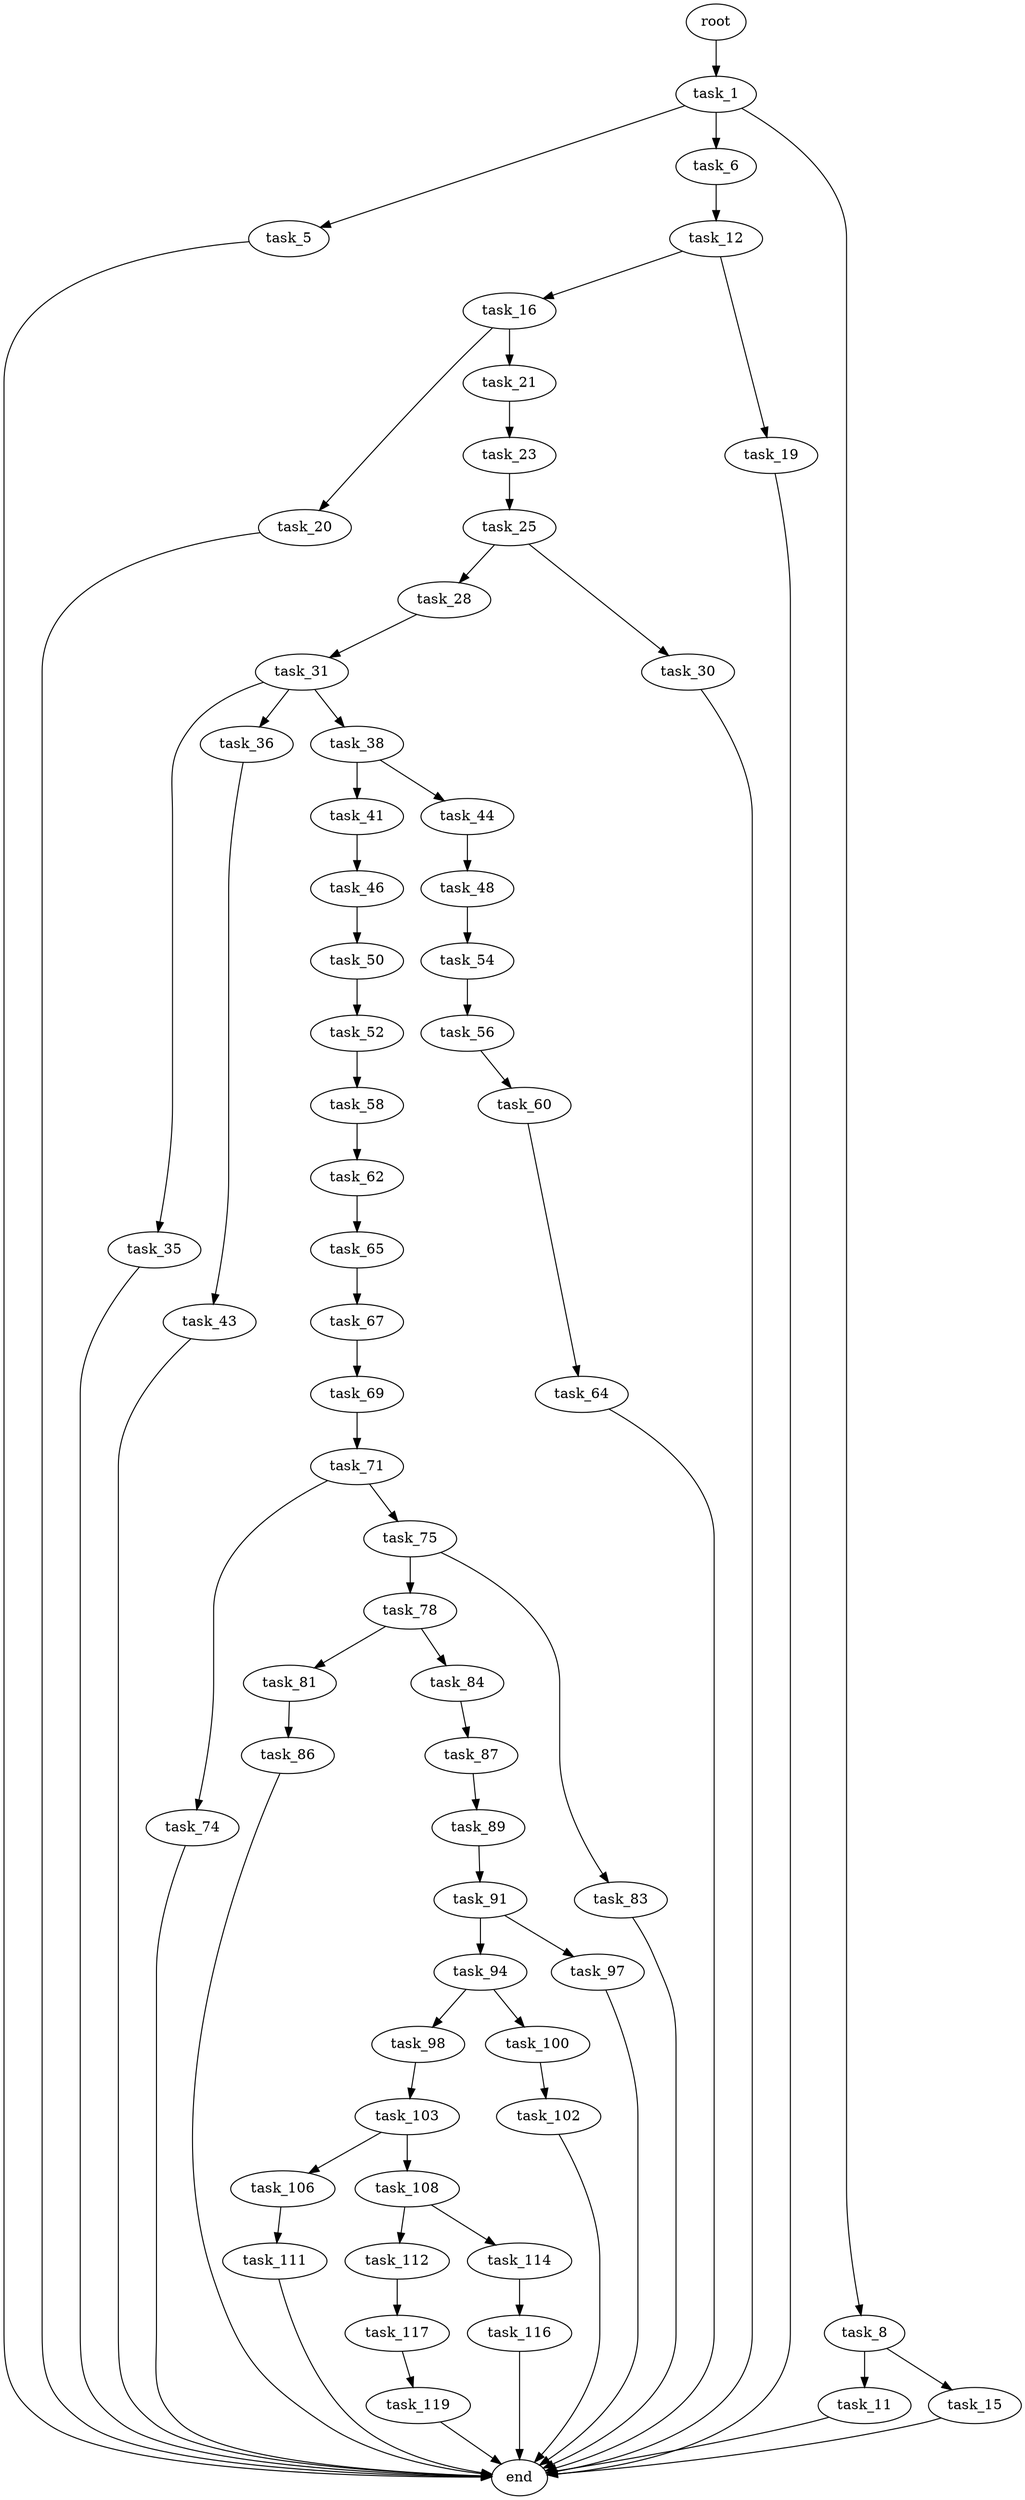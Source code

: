 digraph G {
  root [size="0.000000"];
  task_1 [size="12844041197.000000"];
  task_5 [size="398700416433.000000"];
  task_6 [size="219952279879.000000"];
  task_8 [size="90275547974.000000"];
  task_11 [size="1073741824000.000000"];
  task_12 [size="8148188376.000000"];
  task_15 [size="1073741824000.000000"];
  task_16 [size="68719476736.000000"];
  task_19 [size="29267952761.000000"];
  task_20 [size="11066438102.000000"];
  task_21 [size="782757789696.000000"];
  task_23 [size="40569693828.000000"];
  task_25 [size="231928233984.000000"];
  task_28 [size="212055658802.000000"];
  task_30 [size="395624678094.000000"];
  task_31 [size="119860777149.000000"];
  task_35 [size="55775805738.000000"];
  task_36 [size="88235682744.000000"];
  task_38 [size="549755813888.000000"];
  task_41 [size="750851205304.000000"];
  task_43 [size="3648820277.000000"];
  task_44 [size="8589934592.000000"];
  task_46 [size="37724947601.000000"];
  task_48 [size="618794160049.000000"];
  task_50 [size="28991029248.000000"];
  task_52 [size="8589934592.000000"];
  task_54 [size="368293445632.000000"];
  task_56 [size="8589934592.000000"];
  task_58 [size="23731389311.000000"];
  task_60 [size="688574974553.000000"];
  task_62 [size="785462482074.000000"];
  task_64 [size="28991029248.000000"];
  task_65 [size="98434304968.000000"];
  task_67 [size="134217728000.000000"];
  task_69 [size="15436073380.000000"];
  task_71 [size="1403871932220.000000"];
  task_74 [size="144762560958.000000"];
  task_75 [size="231928233984.000000"];
  task_78 [size="41199762095.000000"];
  task_81 [size="1073741824000.000000"];
  task_83 [size="6019044537.000000"];
  task_84 [size="28991029248.000000"];
  task_86 [size="28991029248.000000"];
  task_87 [size="88512861600.000000"];
  task_89 [size="220513417471.000000"];
  task_91 [size="14430111241.000000"];
  task_94 [size="189651318017.000000"];
  task_97 [size="368293445632.000000"];
  task_98 [size="15616320491.000000"];
  task_100 [size="782757789696.000000"];
  task_102 [size="134217728000.000000"];
  task_103 [size="442802466753.000000"];
  task_106 [size="1073741824000.000000"];
  task_108 [size="2972373459.000000"];
  task_111 [size="8625863248.000000"];
  task_112 [size="2078054655.000000"];
  task_114 [size="134217728000.000000"];
  task_116 [size="231928233984.000000"];
  task_117 [size="8589934592.000000"];
  task_119 [size="29661098087.000000"];
  end [size="0.000000"];

  root -> task_1 [size="1.000000"];
  task_1 -> task_5 [size="411041792.000000"];
  task_1 -> task_6 [size="411041792.000000"];
  task_1 -> task_8 [size="411041792.000000"];
  task_5 -> end [size="1.000000"];
  task_6 -> task_12 [size="411041792.000000"];
  task_8 -> task_11 [size="75497472.000000"];
  task_8 -> task_15 [size="75497472.000000"];
  task_11 -> end [size="1.000000"];
  task_12 -> task_16 [size="134217728.000000"];
  task_12 -> task_19 [size="134217728.000000"];
  task_15 -> end [size="1.000000"];
  task_16 -> task_20 [size="134217728.000000"];
  task_16 -> task_21 [size="134217728.000000"];
  task_19 -> end [size="1.000000"];
  task_20 -> end [size="1.000000"];
  task_21 -> task_23 [size="679477248.000000"];
  task_23 -> task_25 [size="838860800.000000"];
  task_25 -> task_28 [size="301989888.000000"];
  task_25 -> task_30 [size="301989888.000000"];
  task_28 -> task_31 [size="536870912.000000"];
  task_30 -> end [size="1.000000"];
  task_31 -> task_35 [size="209715200.000000"];
  task_31 -> task_36 [size="209715200.000000"];
  task_31 -> task_38 [size="209715200.000000"];
  task_35 -> end [size="1.000000"];
  task_36 -> task_43 [size="209715200.000000"];
  task_38 -> task_41 [size="536870912.000000"];
  task_38 -> task_44 [size="536870912.000000"];
  task_41 -> task_46 [size="536870912.000000"];
  task_43 -> end [size="1.000000"];
  task_44 -> task_48 [size="33554432.000000"];
  task_46 -> task_50 [size="679477248.000000"];
  task_48 -> task_54 [size="411041792.000000"];
  task_50 -> task_52 [size="75497472.000000"];
  task_52 -> task_58 [size="33554432.000000"];
  task_54 -> task_56 [size="411041792.000000"];
  task_56 -> task_60 [size="33554432.000000"];
  task_58 -> task_62 [size="75497472.000000"];
  task_60 -> task_64 [size="536870912.000000"];
  task_62 -> task_65 [size="536870912.000000"];
  task_64 -> end [size="1.000000"];
  task_65 -> task_67 [size="411041792.000000"];
  task_67 -> task_69 [size="209715200.000000"];
  task_69 -> task_71 [size="33554432.000000"];
  task_71 -> task_74 [size="838860800.000000"];
  task_71 -> task_75 [size="838860800.000000"];
  task_74 -> end [size="1.000000"];
  task_75 -> task_78 [size="301989888.000000"];
  task_75 -> task_83 [size="301989888.000000"];
  task_78 -> task_81 [size="33554432.000000"];
  task_78 -> task_84 [size="33554432.000000"];
  task_81 -> task_86 [size="838860800.000000"];
  task_83 -> end [size="1.000000"];
  task_84 -> task_87 [size="75497472.000000"];
  task_86 -> end [size="1.000000"];
  task_87 -> task_89 [size="301989888.000000"];
  task_89 -> task_91 [size="301989888.000000"];
  task_91 -> task_94 [size="679477248.000000"];
  task_91 -> task_97 [size="679477248.000000"];
  task_94 -> task_98 [size="209715200.000000"];
  task_94 -> task_100 [size="209715200.000000"];
  task_97 -> end [size="1.000000"];
  task_98 -> task_103 [size="301989888.000000"];
  task_100 -> task_102 [size="679477248.000000"];
  task_102 -> end [size="1.000000"];
  task_103 -> task_106 [size="301989888.000000"];
  task_103 -> task_108 [size="301989888.000000"];
  task_106 -> task_111 [size="838860800.000000"];
  task_108 -> task_112 [size="209715200.000000"];
  task_108 -> task_114 [size="209715200.000000"];
  task_111 -> end [size="1.000000"];
  task_112 -> task_117 [size="33554432.000000"];
  task_114 -> task_116 [size="209715200.000000"];
  task_116 -> end [size="1.000000"];
  task_117 -> task_119 [size="33554432.000000"];
  task_119 -> end [size="1.000000"];
}
